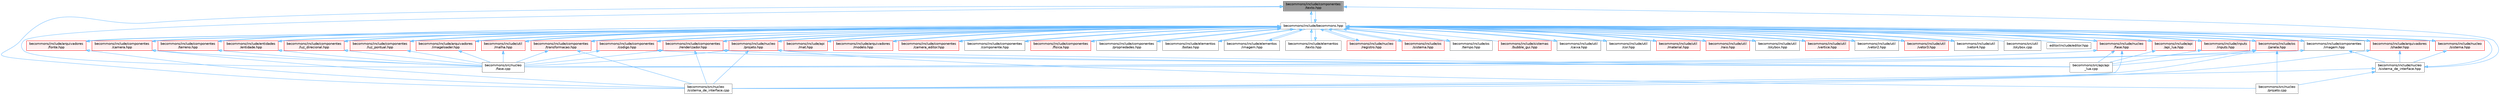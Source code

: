 digraph "becommons/include/componentes/texto.hpp"
{
 // LATEX_PDF_SIZE
  bgcolor="transparent";
  edge [fontname=Helvetica,fontsize=10,labelfontname=Helvetica,labelfontsize=10];
  node [fontname=Helvetica,fontsize=10,shape=box,height=0.2,width=0.4];
  Node1 [id="Node000001",label="becommons/include/componentes\l/texto.hpp",height=0.2,width=0.4,color="gray40", fillcolor="grey60", style="filled", fontcolor="black",tooltip=" "];
  Node1 -> Node2 [id="edge1_Node000001_Node000002",dir="back",color="steelblue1",style="solid",tooltip=" "];
  Node2 [id="Node000002",label="becommons/include/becommons.hpp",height=0.2,width=0.4,color="grey40", fillcolor="white", style="filled",URL="$becommons_8hpp.html",tooltip=" "];
  Node2 -> Node3 [id="edge2_Node000002_Node000003",dir="back",color="steelblue1",style="solid",tooltip=" "];
  Node3 [id="Node000003",label="becommons/include/api\l/api_lua.hpp",height=0.2,width=0.4,color="red", fillcolor="#FFF0F0", style="filled",URL="$api__lua_8hpp.html",tooltip="Gerencia a configuração do luabridge para api lua."];
  Node3 -> Node2 [id="edge3_Node000003_Node000002",dir="back",color="steelblue1",style="solid",tooltip=" "];
  Node3 -> Node4 [id="edge4_Node000003_Node000004",dir="back",color="steelblue1",style="solid",tooltip=" "];
  Node4 [id="Node000004",label="becommons/src/api/api\l_lua.cpp",height=0.2,width=0.4,color="grey40", fillcolor="white", style="filled",URL="$api__lua_8cpp.html",tooltip=" "];
  Node2 -> Node6 [id="edge5_Node000002_Node000006",dir="back",color="steelblue1",style="solid",tooltip=" "];
  Node6 [id="Node000006",label="becommons/include/api\l/mat.hpp",height=0.2,width=0.4,color="red", fillcolor="#FFF0F0", style="filled",URL="$mat_8hpp.html",tooltip="Gerencia funçoes matemáticas."];
  Node6 -> Node2 [id="edge6_Node000006_Node000002",dir="back",color="steelblue1",style="solid",tooltip=" "];
  Node2 -> Node7 [id="edge7_Node000002_Node000007",dir="back",color="steelblue1",style="solid",tooltip=" "];
  Node7 [id="Node000007",label="becommons/include/arquivadores\l/fonte.hpp",height=0.2,width=0.4,color="red", fillcolor="#FFF0F0", style="filled",URL="$fonte_8hpp.html",tooltip="Define estruturas básicas para renderização de textos."];
  Node7 -> Node2 [id="edge8_Node000007_Node000002",dir="back",color="steelblue1",style="solid",tooltip=" "];
  Node7 -> Node9 [id="edge9_Node000007_Node000009",dir="back",color="steelblue1",style="solid",tooltip=" "];
  Node9 [id="Node000009",label="becommons/src/nucleo\l/sistema_de_interface.cpp",height=0.2,width=0.4,color="grey40", fillcolor="white", style="filled",URL="$sistema__de__interface_8cpp.html",tooltip=" "];
  Node2 -> Node11 [id="edge10_Node000002_Node000011",dir="back",color="steelblue1",style="solid",tooltip=" "];
  Node11 [id="Node000011",label="becommons/include/arquivadores\l/imageloader.hpp",height=0.2,width=0.4,color="red", fillcolor="#FFF0F0", style="filled",URL="$imageloader_8hpp.html",tooltip="Gerencia as imagems/texturas carregadas na engine."];
  Node11 -> Node2 [id="edge11_Node000011_Node000002",dir="back",color="steelblue1",style="solid",tooltip=" "];
  Node11 -> Node15 [id="edge12_Node000011_Node000015",dir="back",color="steelblue1",style="solid",tooltip=" "];
  Node15 [id="Node000015",label="becommons/src/nucleo\l/fase.cpp",height=0.2,width=0.4,color="grey40", fillcolor="white", style="filled",URL="$fase_8cpp.html",tooltip=" "];
  Node2 -> Node16 [id="edge13_Node000002_Node000016",dir="back",color="steelblue1",style="solid",tooltip=" "];
  Node16 [id="Node000016",label="becommons/include/arquivadores\l/modelo.hpp",height=0.2,width=0.4,color="red", fillcolor="#FFF0F0", style="filled",URL="$modelo_8hpp.html",tooltip="Carrega um modelo usando a biblioteca assimp com base em um diretório."];
  Node16 -> Node2 [id="edge14_Node000016_Node000002",dir="back",color="steelblue1",style="solid",tooltip=" "];
  Node2 -> Node17 [id="edge15_Node000002_Node000017",dir="back",color="steelblue1",style="solid",tooltip=" "];
  Node17 [id="Node000017",label="becommons/include/arquivadores\l/shader.hpp",height=0.2,width=0.4,color="red", fillcolor="#FFF0F0", style="filled",URL="$shader_8hpp.html",tooltip="Gerencia os shaders GLSL."];
  Node17 -> Node2 [id="edge16_Node000017_Node000002",dir="back",color="steelblue1",style="solid",tooltip=" "];
  Node17 -> Node18 [id="edge17_Node000017_Node000018",dir="back",color="steelblue1",style="solid",tooltip=" "];
  Node18 [id="Node000018",label="becommons/include/nucleo\l/sistema_de_interface.hpp",height=0.2,width=0.4,color="grey40", fillcolor="white", style="filled",URL="$sistema__de__interface_8hpp.html",tooltip=" "];
  Node18 -> Node2 [id="edge18_Node000018_Node000002",dir="back",color="steelblue1",style="solid",tooltip=" "];
  Node18 -> Node19 [id="edge19_Node000018_Node000019",dir="back",color="steelblue1",style="solid",tooltip=" "];
  Node19 [id="Node000019",label="becommons/src/nucleo\l/projeto.cpp",height=0.2,width=0.4,color="grey40", fillcolor="white", style="filled",URL="$projeto_8cpp.html",tooltip=" "];
  Node18 -> Node9 [id="edge20_Node000018_Node000009",dir="back",color="steelblue1",style="solid",tooltip=" "];
  Node17 -> Node9 [id="edge21_Node000017_Node000009",dir="back",color="steelblue1",style="solid",tooltip=" "];
  Node2 -> Node23 [id="edge22_Node000002_Node000023",dir="back",color="steelblue1",style="solid",tooltip=" "];
  Node23 [id="Node000023",label="becommons/include/componentes\l/camera.hpp",height=0.2,width=0.4,color="red", fillcolor="#FFF0F0", style="filled",URL="$camera_8hpp.html",tooltip="Estrutura básica de câmera."];
  Node23 -> Node2 [id="edge23_Node000023_Node000002",dir="back",color="steelblue1",style="solid",tooltip=" "];
  Node23 -> Node15 [id="edge24_Node000023_Node000015",dir="back",color="steelblue1",style="solid",tooltip=" "];
  Node23 -> Node9 [id="edge25_Node000023_Node000009",dir="back",color="steelblue1",style="solid",tooltip=" "];
  Node2 -> Node26 [id="edge26_Node000002_Node000026",dir="back",color="steelblue1",style="solid",tooltip=" "];
  Node26 [id="Node000026",label="becommons/include/componentes\l/camera_editor.hpp",height=0.2,width=0.4,color="red", fillcolor="#FFF0F0", style="filled",URL="$camera__editor_8hpp.html",tooltip=" "];
  Node26 -> Node2 [id="edge27_Node000026_Node000002",dir="back",color="steelblue1",style="solid",tooltip=" "];
  Node2 -> Node31 [id="edge28_Node000002_Node000031",dir="back",color="steelblue1",style="solid",tooltip=" "];
  Node31 [id="Node000031",label="becommons/include/componentes\l/codigo.hpp",height=0.2,width=0.4,color="red", fillcolor="#FFF0F0", style="filled",URL="$codigo_8hpp.html",tooltip="Componente de código para entidades ECS."];
  Node31 -> Node2 [id="edge29_Node000031_Node000002",dir="back",color="steelblue1",style="solid",tooltip=" "];
  Node31 -> Node4 [id="edge30_Node000031_Node000004",dir="back",color="steelblue1",style="solid",tooltip=" "];
  Node31 -> Node15 [id="edge31_Node000031_Node000015",dir="back",color="steelblue1",style="solid",tooltip=" "];
  Node2 -> Node33 [id="edge32_Node000002_Node000033",dir="back",color="steelblue1",style="solid",tooltip=" "];
  Node33 [id="Node000033",label="becommons/include/componentes\l/componente.hpp",height=0.2,width=0.4,color="grey40", fillcolor="white", style="filled",URL="$componente_8hpp.html",tooltip="Estrutura base para componetes."];
  Node33 -> Node2 [id="edge33_Node000033_Node000002",dir="back",color="steelblue1",style="solid",tooltip=" "];
  Node2 -> Node34 [id="edge34_Node000002_Node000034",dir="back",color="steelblue1",style="solid",tooltip=" "];
  Node34 [id="Node000034",label="becommons/include/componentes\l/fisica.hpp",height=0.2,width=0.4,color="red", fillcolor="#FFF0F0", style="filled",URL="$fisica_8hpp.html",tooltip="Componente de física para entidades ECS."];
  Node34 -> Node2 [id="edge35_Node000034_Node000002",dir="back",color="steelblue1",style="solid",tooltip=" "];
  Node2 -> Node37 [id="edge36_Node000002_Node000037",dir="back",color="steelblue1",style="solid",tooltip=" "];
  Node37 [id="Node000037",label="becommons/include/componentes\l/imagem.hpp",height=0.2,width=0.4,color="grey40", fillcolor="white", style="filled",URL="$componentes_2imagem_8hpp.html",tooltip=" "];
  Node37 -> Node2 [id="edge37_Node000037_Node000002",dir="back",color="steelblue1",style="solid",tooltip=" "];
  Node37 -> Node18 [id="edge38_Node000037_Node000018",dir="back",color="steelblue1",style="solid",tooltip=" "];
  Node37 -> Node15 [id="edge39_Node000037_Node000015",dir="back",color="steelblue1",style="solid",tooltip=" "];
  Node2 -> Node38 [id="edge40_Node000002_Node000038",dir="back",color="steelblue1",style="solid",tooltip=" "];
  Node38 [id="Node000038",label="becommons/include/componentes\l/luz_direcional.hpp",height=0.2,width=0.4,color="red", fillcolor="#FFF0F0", style="filled",URL="$luz__direcional_8hpp.html",tooltip=" "];
  Node38 -> Node2 [id="edge41_Node000038_Node000002",dir="back",color="steelblue1",style="solid",tooltip=" "];
  Node38 -> Node15 [id="edge42_Node000038_Node000015",dir="back",color="steelblue1",style="solid",tooltip=" "];
  Node2 -> Node39 [id="edge43_Node000002_Node000039",dir="back",color="steelblue1",style="solid",tooltip=" "];
  Node39 [id="Node000039",label="becommons/include/componentes\l/luz_pontual.hpp",height=0.2,width=0.4,color="red", fillcolor="#FFF0F0", style="filled",URL="$luz__pontual_8hpp.html",tooltip=" "];
  Node39 -> Node2 [id="edge44_Node000039_Node000002",dir="back",color="steelblue1",style="solid",tooltip=" "];
  Node39 -> Node15 [id="edge45_Node000039_Node000015",dir="back",color="steelblue1",style="solid",tooltip=" "];
  Node2 -> Node40 [id="edge46_Node000002_Node000040",dir="back",color="steelblue1",style="solid",tooltip=" "];
  Node40 [id="Node000040",label="becommons/include/componentes\l/propriedades.hpp",height=0.2,width=0.4,color="grey40", fillcolor="white", style="filled",URL="$propriedades_8hpp.html",tooltip=" "];
  Node40 -> Node2 [id="edge47_Node000040_Node000002",dir="back",color="steelblue1",style="solid",tooltip=" "];
  Node2 -> Node41 [id="edge48_Node000002_Node000041",dir="back",color="steelblue1",style="solid",tooltip=" "];
  Node41 [id="Node000041",label="becommons/include/componentes\l/renderizador.hpp",height=0.2,width=0.4,color="red", fillcolor="#FFF0F0", style="filled",URL="$renderizador_8hpp.html",tooltip=" "];
  Node41 -> Node2 [id="edge49_Node000041_Node000002",dir="back",color="steelblue1",style="solid",tooltip=" "];
  Node41 -> Node4 [id="edge50_Node000041_Node000004",dir="back",color="steelblue1",style="solid",tooltip=" "];
  Node41 -> Node15 [id="edge51_Node000041_Node000015",dir="back",color="steelblue1",style="solid",tooltip=" "];
  Node41 -> Node9 [id="edge52_Node000041_Node000009",dir="back",color="steelblue1",style="solid",tooltip=" "];
  Node2 -> Node42 [id="edge53_Node000002_Node000042",dir="back",color="steelblue1",style="solid",tooltip=" "];
  Node42 [id="Node000042",label="becommons/include/componentes\l/terreno.hpp",height=0.2,width=0.4,color="red", fillcolor="#FFF0F0", style="filled",URL="$terreno_8hpp.html",tooltip=" "];
  Node42 -> Node2 [id="edge54_Node000042_Node000002",dir="back",color="steelblue1",style="solid",tooltip=" "];
  Node42 -> Node15 [id="edge55_Node000042_Node000015",dir="back",color="steelblue1",style="solid",tooltip=" "];
  Node2 -> Node1 [id="edge56_Node000002_Node000001",dir="back",color="steelblue1",style="solid",tooltip=" "];
  Node2 -> Node43 [id="edge57_Node000002_Node000043",dir="back",color="steelblue1",style="solid",tooltip=" "];
  Node43 [id="Node000043",label="becommons/include/componentes\l/transformacao.hpp",height=0.2,width=0.4,color="red", fillcolor="#FFF0F0", style="filled",URL="$transformacao_8hpp.html",tooltip="Calcula a mtriz de modelo para um objeto 3d qualquer."];
  Node43 -> Node2 [id="edge58_Node000043_Node000002",dir="back",color="steelblue1",style="solid",tooltip=" "];
  Node43 -> Node15 [id="edge59_Node000043_Node000015",dir="back",color="steelblue1",style="solid",tooltip=" "];
  Node43 -> Node9 [id="edge60_Node000043_Node000009",dir="back",color="steelblue1",style="solid",tooltip=" "];
  Node2 -> Node45 [id="edge61_Node000002_Node000045",dir="back",color="steelblue1",style="solid",tooltip=" "];
  Node45 [id="Node000045",label="becommons/include/elementos\l/botao.hpp",height=0.2,width=0.4,color="grey40", fillcolor="white", style="filled",URL="$botao_8hpp.html",tooltip=" "];
  Node45 -> Node2 [id="edge62_Node000045_Node000002",dir="back",color="steelblue1",style="solid",tooltip=" "];
  Node2 -> Node46 [id="edge63_Node000002_Node000046",dir="back",color="steelblue1",style="solid",tooltip=" "];
  Node46 [id="Node000046",label="becommons/include/elementos\l/imagem.hpp",height=0.2,width=0.4,color="grey40", fillcolor="white", style="filled",URL="$elementos_2imagem_8hpp.html",tooltip="Gerencia a configuração do luabridge para api lua."];
  Node46 -> Node2 [id="edge64_Node000046_Node000002",dir="back",color="steelblue1",style="solid",tooltip=" "];
  Node2 -> Node47 [id="edge65_Node000002_Node000047",dir="back",color="steelblue1",style="solid",tooltip=" "];
  Node47 [id="Node000047",label="becommons/include/elementos\l/texto.hpp",height=0.2,width=0.4,color="grey40", fillcolor="white", style="filled",URL="$elementos_2texto_8hpp.html",tooltip=" "];
  Node47 -> Node2 [id="edge66_Node000047_Node000002",dir="back",color="steelblue1",style="solid",tooltip=" "];
  Node2 -> Node48 [id="edge67_Node000002_Node000048",dir="back",color="steelblue1",style="solid",tooltip=" "];
  Node48 [id="Node000048",label="becommons/include/entidades\l/entidade.hpp",height=0.2,width=0.4,color="red", fillcolor="#FFF0F0", style="filled",URL="$entidade_8hpp.html",tooltip="Inclusoes e defini��es relacionadas � entidade."];
  Node48 -> Node2 [id="edge68_Node000048_Node000002",dir="back",color="steelblue1",style="solid",tooltip=" "];
  Node48 -> Node15 [id="edge69_Node000048_Node000015",dir="back",color="steelblue1",style="solid",tooltip=" "];
  Node2 -> Node49 [id="edge70_Node000002_Node000049",dir="back",color="steelblue1",style="solid",tooltip=" "];
  Node49 [id="Node000049",label="becommons/include/inputs\l/inputs.hpp",height=0.2,width=0.4,color="red", fillcolor="#FFF0F0", style="filled",URL="$inputs_8hpp.html",tooltip=" "];
  Node49 -> Node2 [id="edge71_Node000049_Node000002",dir="back",color="steelblue1",style="solid",tooltip=" "];
  Node49 -> Node4 [id="edge72_Node000049_Node000004",dir="back",color="steelblue1",style="solid",tooltip=" "];
  Node2 -> Node51 [id="edge73_Node000002_Node000051",dir="back",color="steelblue1",style="solid",tooltip=" "];
  Node51 [id="Node000051",label="becommons/include/nucleo\l/fase.hpp",height=0.2,width=0.4,color="red", fillcolor="#FFF0F0", style="filled",URL="$fase_8hpp.html",tooltip="Gerencia sistemas numa fase."];
  Node51 -> Node2 [id="edge74_Node000051_Node000002",dir="back",color="steelblue1",style="solid",tooltip=" "];
  Node51 -> Node4 [id="edge75_Node000051_Node000004",dir="back",color="steelblue1",style="solid",tooltip=" "];
  Node51 -> Node15 [id="edge76_Node000051_Node000015",dir="back",color="steelblue1",style="solid",tooltip=" "];
  Node51 -> Node9 [id="edge77_Node000051_Node000009",dir="back",color="steelblue1",style="solid",tooltip=" "];
  Node2 -> Node53 [id="edge78_Node000002_Node000053",dir="back",color="steelblue1",style="solid",tooltip=" "];
  Node53 [id="Node000053",label="becommons/include/nucleo\l/projeto.hpp",height=0.2,width=0.4,color="red", fillcolor="#FFF0F0", style="filled",URL="$projeto_8hpp.html",tooltip="Gerencia configurações do projeto."];
  Node53 -> Node2 [id="edge79_Node000053_Node000002",dir="back",color="steelblue1",style="solid",tooltip=" "];
  Node53 -> Node4 [id="edge80_Node000053_Node000004",dir="back",color="steelblue1",style="solid",tooltip=" "];
  Node53 -> Node15 [id="edge81_Node000053_Node000015",dir="back",color="steelblue1",style="solid",tooltip=" "];
  Node53 -> Node19 [id="edge82_Node000053_Node000019",dir="back",color="steelblue1",style="solid",tooltip=" "];
  Node53 -> Node9 [id="edge83_Node000053_Node000009",dir="back",color="steelblue1",style="solid",tooltip=" "];
  Node2 -> Node55 [id="edge84_Node000002_Node000055",dir="back",color="steelblue1",style="solid",tooltip=" "];
  Node55 [id="Node000055",label="becommons/include/nucleo\l/registro.hpp",height=0.2,width=0.4,color="red", fillcolor="#FFF0F0", style="filled",URL="$registro_8hpp.html",tooltip="Inclusoes e definições relacionadas à registro."];
  Node55 -> Node2 [id="edge85_Node000055_Node000002",dir="back",color="steelblue1",style="solid",tooltip=" "];
  Node2 -> Node56 [id="edge86_Node000002_Node000056",dir="back",color="steelblue1",style="solid",tooltip=" "];
  Node56 [id="Node000056",label="becommons/include/nucleo\l/sistema.hpp",height=0.2,width=0.4,color="red", fillcolor="#FFF0F0", style="filled",URL="$nucleo_2sistema_8hpp.html",tooltip=" "];
  Node56 -> Node2 [id="edge87_Node000056_Node000002",dir="back",color="steelblue1",style="solid",tooltip=" "];
  Node56 -> Node18 [id="edge88_Node000056_Node000018",dir="back",color="steelblue1",style="solid",tooltip=" "];
  Node2 -> Node59 [id="edge89_Node000002_Node000059",dir="back",color="steelblue1",style="solid",tooltip=" "];
  Node59 [id="Node000059",label="becommons/include/os\l/janela.hpp",height=0.2,width=0.4,color="red", fillcolor="#FFF0F0", style="filled",URL="$janela_8hpp.html",tooltip="Inicia e gerencia janela glfw."];
  Node59 -> Node2 [id="edge90_Node000059_Node000002",dir="back",color="steelblue1",style="solid",tooltip=" "];
  Node59 -> Node4 [id="edge91_Node000059_Node000004",dir="back",color="steelblue1",style="solid",tooltip=" "];
  Node59 -> Node15 [id="edge92_Node000059_Node000015",dir="back",color="steelblue1",style="solid",tooltip=" "];
  Node59 -> Node19 [id="edge93_Node000059_Node000019",dir="back",color="steelblue1",style="solid",tooltip=" "];
  Node59 -> Node9 [id="edge94_Node000059_Node000009",dir="back",color="steelblue1",style="solid",tooltip=" "];
  Node2 -> Node61 [id="edge95_Node000002_Node000061",dir="back",color="steelblue1",style="solid",tooltip=" "];
  Node61 [id="Node000061",label="becommons/include/os\l/sistema.hpp",height=0.2,width=0.4,color="red", fillcolor="#FFF0F0", style="filled",URL="$os_2sistema_8hpp.html",tooltip="funçoes do sistema"];
  Node61 -> Node2 [id="edge96_Node000061_Node000002",dir="back",color="steelblue1",style="solid",tooltip=" "];
  Node2 -> Node62 [id="edge97_Node000002_Node000062",dir="back",color="steelblue1",style="solid",tooltip=" "];
  Node62 [id="Node000062",label="becommons/include/os\l/tempo.hpp",height=0.2,width=0.4,color="grey40", fillcolor="white", style="filled",URL="$tempo_8hpp.html",tooltip="Inicia e gerencia o tempo."];
  Node62 -> Node2 [id="edge98_Node000062_Node000002",dir="back",color="steelblue1",style="solid",tooltip=" "];
  Node2 -> Node63 [id="edge99_Node000002_Node000063",dir="back",color="steelblue1",style="solid",tooltip=" "];
  Node63 [id="Node000063",label="becommons/include/sistemas\l/bubble_gui.hpp",height=0.2,width=0.4,color="red", fillcolor="#FFF0F0", style="filled",URL="$bubble__gui_8hpp.html",tooltip=" "];
  Node2 -> Node64 [id="edge100_Node000002_Node000064",dir="back",color="steelblue1",style="solid",tooltip=" "];
  Node64 [id="Node000064",label="becommons/include/util\l/caixa.hpp",height=0.2,width=0.4,color="grey40", fillcolor="white", style="filled",URL="$caixa_8hpp.html",tooltip=" "];
  Node64 -> Node2 [id="edge101_Node000064_Node000002",dir="back",color="steelblue1",style="solid",tooltip=" "];
  Node2 -> Node65 [id="edge102_Node000002_Node000065",dir="back",color="steelblue1",style="solid",tooltip=" "];
  Node65 [id="Node000065",label="becommons/include/util\l/cor.hpp",height=0.2,width=0.4,color="grey40", fillcolor="white", style="filled",URL="$cor_8hpp.html",tooltip=" "];
  Node65 -> Node2 [id="edge103_Node000065_Node000002",dir="back",color="steelblue1",style="solid",tooltip=" "];
  Node2 -> Node66 [id="edge104_Node000002_Node000066",dir="back",color="steelblue1",style="solid",tooltip=" "];
  Node66 [id="Node000066",label="becommons/include/util\l/malha.hpp",height=0.2,width=0.4,color="red", fillcolor="#FFF0F0", style="filled",URL="$malha_8hpp.html",tooltip=" "];
  Node66 -> Node2 [id="edge105_Node000066_Node000002",dir="back",color="steelblue1",style="solid",tooltip=" "];
  Node66 -> Node15 [id="edge106_Node000066_Node000015",dir="back",color="steelblue1",style="solid",tooltip=" "];
  Node2 -> Node68 [id="edge107_Node000002_Node000068",dir="back",color="steelblue1",style="solid",tooltip=" "];
  Node68 [id="Node000068",label="becommons/include/util\l/material.hpp",height=0.2,width=0.4,color="red", fillcolor="#FFF0F0", style="filled",URL="$material_8hpp.html",tooltip=" "];
  Node68 -> Node2 [id="edge108_Node000068_Node000002",dir="back",color="steelblue1",style="solid",tooltip=" "];
  Node2 -> Node69 [id="edge109_Node000002_Node000069",dir="back",color="steelblue1",style="solid",tooltip=" "];
  Node69 [id="Node000069",label="becommons/include/util\l/raio.hpp",height=0.2,width=0.4,color="red", fillcolor="#FFF0F0", style="filled",URL="$raio_8hpp.html",tooltip=" "];
  Node69 -> Node2 [id="edge110_Node000069_Node000002",dir="back",color="steelblue1",style="solid",tooltip=" "];
  Node2 -> Node70 [id="edge111_Node000002_Node000070",dir="back",color="steelblue1",style="solid",tooltip=" "];
  Node70 [id="Node000070",label="becommons/include/util\l/skybox.hpp",height=0.2,width=0.4,color="grey40", fillcolor="white", style="filled",URL="$skybox_8hpp.html",tooltip=" "];
  Node70 -> Node2 [id="edge112_Node000070_Node000002",dir="back",color="steelblue1",style="solid",tooltip=" "];
  Node2 -> Node71 [id="edge113_Node000002_Node000071",dir="back",color="steelblue1",style="solid",tooltip=" "];
  Node71 [id="Node000071",label="becommons/include/util\l/vertice.hpp",height=0.2,width=0.4,color="red", fillcolor="#FFF0F0", style="filled",URL="$vertice_8hpp.html",tooltip=" "];
  Node71 -> Node2 [id="edge114_Node000071_Node000002",dir="back",color="steelblue1",style="solid",tooltip=" "];
  Node2 -> Node72 [id="edge115_Node000002_Node000072",dir="back",color="steelblue1",style="solid",tooltip=" "];
  Node72 [id="Node000072",label="becommons/include/util\l/vetor2.hpp",height=0.2,width=0.4,color="grey40", fillcolor="white", style="filled",URL="$vetor2_8hpp.html",tooltip=" "];
  Node72 -> Node2 [id="edge116_Node000072_Node000002",dir="back",color="steelblue1",style="solid",tooltip=" "];
  Node2 -> Node73 [id="edge117_Node000002_Node000073",dir="back",color="steelblue1",style="solid",tooltip=" "];
  Node73 [id="Node000073",label="becommons/include/util\l/vetor3.hpp",height=0.2,width=0.4,color="red", fillcolor="#FFF0F0", style="filled",URL="$vetor3_8hpp.html",tooltip=" "];
  Node73 -> Node2 [id="edge118_Node000073_Node000002",dir="back",color="steelblue1",style="solid",tooltip=" "];
  Node2 -> Node74 [id="edge119_Node000002_Node000074",dir="back",color="steelblue1",style="solid",tooltip=" "];
  Node74 [id="Node000074",label="becommons/include/util\l/vetor4.hpp",height=0.2,width=0.4,color="grey40", fillcolor="white", style="filled",URL="$vetor4_8hpp.html",tooltip=" "];
  Node74 -> Node2 [id="edge120_Node000074_Node000002",dir="back",color="steelblue1",style="solid",tooltip=" "];
  Node2 -> Node75 [id="edge121_Node000002_Node000075",dir="back",color="steelblue1",style="solid",tooltip=" "];
  Node75 [id="Node000075",label="becommons/src/util\l/skybox.cpp",height=0.2,width=0.4,color="grey40", fillcolor="white", style="filled",URL="$skybox_8cpp.html",tooltip=" "];
  Node2 -> Node29 [id="edge122_Node000002_Node000029",dir="back",color="steelblue1",style="solid",tooltip=" "];
  Node29 [id="Node000029",label="editor/include/editor.hpp",height=0.2,width=0.4,color="grey40", fillcolor="white", style="filled",URL="$editor_8hpp.html",tooltip=" "];
  Node1 -> Node18 [id="edge123_Node000001_Node000018",dir="back",color="steelblue1",style="solid",tooltip=" "];
  Node1 -> Node15 [id="edge124_Node000001_Node000015",dir="back",color="steelblue1",style="solid",tooltip=" "];
  Node1 -> Node9 [id="edge125_Node000001_Node000009",dir="back",color="steelblue1",style="solid",tooltip=" "];
}
